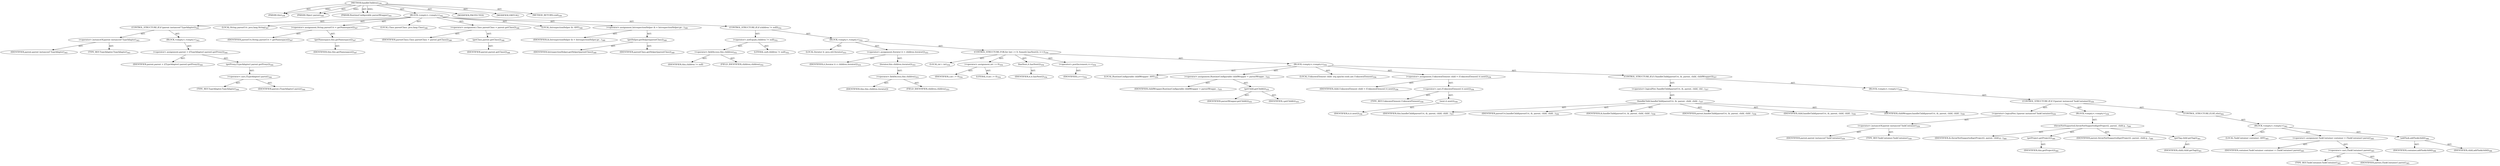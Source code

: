 digraph "handleChildren" {  
"111669149712" [label = <(METHOD,handleChildren)<SUB>339</SUB>> ]
"115964116997" [label = <(PARAM,this)<SUB>339</SUB>> ]
"115964117028" [label = <(PARAM,Object parent)<SUB>340</SUB>> ]
"115964117029" [label = <(PARAM,RuntimeConfigurable parentWrapper)<SUB>341</SUB>> ]
"25769803810" [label = <(BLOCK,&lt;empty&gt;,&lt;empty&gt;)<SUB>342</SUB>> ]
"47244640273" [label = <(CONTROL_STRUCTURE,IF,if (parent instanceof TypeAdapter))<SUB>343</SUB>> ]
"30064771176" [label = <(&lt;operator&gt;.instanceOf,parent instanceof TypeAdapter)<SUB>343</SUB>> ]
"68719476840" [label = <(IDENTIFIER,parent,parent instanceof TypeAdapter)<SUB>343</SUB>> ]
"180388626447" [label = <(TYPE_REF,TypeAdapter,TypeAdapter)<SUB>343</SUB>> ]
"25769803811" [label = <(BLOCK,&lt;empty&gt;,&lt;empty&gt;)<SUB>343</SUB>> ]
"30064771177" [label = <(&lt;operator&gt;.assignment,parent = ((TypeAdapter) parent).getProxy())<SUB>344</SUB>> ]
"68719476841" [label = <(IDENTIFIER,parent,parent = ((TypeAdapter) parent).getProxy())<SUB>344</SUB>> ]
"30064771178" [label = <(getProxy,(TypeAdapter) parent.getProxy())<SUB>344</SUB>> ]
"30064771179" [label = <(&lt;operator&gt;.cast,(TypeAdapter) parent)<SUB>344</SUB>> ]
"180388626448" [label = <(TYPE_REF,TypeAdapter,TypeAdapter)<SUB>344</SUB>> ]
"68719476842" [label = <(IDENTIFIER,parent,(TypeAdapter) parent)<SUB>344</SUB>> ]
"94489280515" [label = <(LOCAL,String parentUri: java.lang.String)<SUB>347</SUB>> ]
"30064771180" [label = <(&lt;operator&gt;.assignment,String parentUri = getNamespace())<SUB>347</SUB>> ]
"68719476843" [label = <(IDENTIFIER,parentUri,String parentUri = getNamespace())<SUB>347</SUB>> ]
"30064771181" [label = <(getNamespace,this.getNamespace())<SUB>347</SUB>> ]
"68719476752" [label = <(IDENTIFIER,this,this.getNamespace())<SUB>347</SUB>> ]
"94489280516" [label = <(LOCAL,Class parentClass: java.lang.Class)<SUB>348</SUB>> ]
"30064771182" [label = <(&lt;operator&gt;.assignment,Class parentClass = parent.getClass())<SUB>348</SUB>> ]
"68719476844" [label = <(IDENTIFIER,parentClass,Class parentClass = parent.getClass())<SUB>348</SUB>> ]
"30064771183" [label = <(getClass,parent.getClass())<SUB>348</SUB>> ]
"68719476845" [label = <(IDENTIFIER,parent,parent.getClass())<SUB>348</SUB>> ]
"94489280517" [label = <(LOCAL,IntrospectionHelper ih: ANY)<SUB>349</SUB>> ]
"30064771184" [label = <(&lt;operator&gt;.assignment,IntrospectionHelper ih = IntrospectionHelper.ge...)<SUB>349</SUB>> ]
"68719476846" [label = <(IDENTIFIER,ih,IntrospectionHelper ih = IntrospectionHelper.ge...)<SUB>349</SUB>> ]
"30064771185" [label = <(getHelper,getHelper(parentClass))<SUB>349</SUB>> ]
"68719476847" [label = <(IDENTIFIER,IntrospectionHelper,getHelper(parentClass))<SUB>349</SUB>> ]
"68719476848" [label = <(IDENTIFIER,parentClass,getHelper(parentClass))<SUB>349</SUB>> ]
"47244640274" [label = <(CONTROL_STRUCTURE,IF,if (children != null))<SUB>352</SUB>> ]
"30064771186" [label = <(&lt;operator&gt;.notEquals,children != null)<SUB>352</SUB>> ]
"30064771187" [label = <(&lt;operator&gt;.fieldAccess,this.children)<SUB>352</SUB>> ]
"68719476849" [label = <(IDENTIFIER,this,children != null)> ]
"55834574882" [label = <(FIELD_IDENTIFIER,children,children)<SUB>352</SUB>> ]
"90194313224" [label = <(LITERAL,null,children != null)<SUB>352</SUB>> ]
"25769803812" [label = <(BLOCK,&lt;empty&gt;,&lt;empty&gt;)<SUB>352</SUB>> ]
"94489280518" [label = <(LOCAL,Iterator it: java.util.Iterator)<SUB>353</SUB>> ]
"30064771188" [label = <(&lt;operator&gt;.assignment,Iterator it = children.iterator())<SUB>353</SUB>> ]
"68719476850" [label = <(IDENTIFIER,it,Iterator it = children.iterator())<SUB>353</SUB>> ]
"30064771189" [label = <(iterator,this.children.iterator())<SUB>353</SUB>> ]
"30064771190" [label = <(&lt;operator&gt;.fieldAccess,this.children)<SUB>353</SUB>> ]
"68719476851" [label = <(IDENTIFIER,this,this.children.iterator())> ]
"55834574883" [label = <(FIELD_IDENTIFIER,children,children)<SUB>353</SUB>> ]
"47244640275" [label = <(CONTROL_STRUCTURE,FOR,for (int i = 0; Some(it.hasNext()); i++))<SUB>354</SUB>> ]
"94489280519" [label = <(LOCAL,int i: int)<SUB>354</SUB>> ]
"30064771191" [label = <(&lt;operator&gt;.assignment,int i = 0)<SUB>354</SUB>> ]
"68719476852" [label = <(IDENTIFIER,i,int i = 0)<SUB>354</SUB>> ]
"90194313225" [label = <(LITERAL,0,int i = 0)<SUB>354</SUB>> ]
"30064771192" [label = <(hasNext,it.hasNext())<SUB>354</SUB>> ]
"68719476853" [label = <(IDENTIFIER,it,it.hasNext())<SUB>354</SUB>> ]
"30064771193" [label = <(&lt;operator&gt;.postIncrement,i++)<SUB>354</SUB>> ]
"68719476854" [label = <(IDENTIFIER,i,i++)<SUB>354</SUB>> ]
"25769803813" [label = <(BLOCK,&lt;empty&gt;,&lt;empty&gt;)<SUB>354</SUB>> ]
"94489280520" [label = <(LOCAL,RuntimeConfigurable childWrapper: ANY)<SUB>355</SUB>> ]
"30064771194" [label = <(&lt;operator&gt;.assignment,RuntimeConfigurable childWrapper = parentWrappe...)<SUB>355</SUB>> ]
"68719476855" [label = <(IDENTIFIER,childWrapper,RuntimeConfigurable childWrapper = parentWrappe...)<SUB>355</SUB>> ]
"30064771195" [label = <(getChild,getChild(i))<SUB>355</SUB>> ]
"68719476856" [label = <(IDENTIFIER,parentWrapper,getChild(i))<SUB>355</SUB>> ]
"68719476857" [label = <(IDENTIFIER,i,getChild(i))<SUB>355</SUB>> ]
"94489280521" [label = <(LOCAL,UnknownElement child: org.apache.tools.ant.UnknownElement)<SUB>356</SUB>> ]
"30064771196" [label = <(&lt;operator&gt;.assignment,UnknownElement child = (UnknownElement) it.next())<SUB>356</SUB>> ]
"68719476858" [label = <(IDENTIFIER,child,UnknownElement child = (UnknownElement) it.next())<SUB>356</SUB>> ]
"30064771197" [label = <(&lt;operator&gt;.cast,(UnknownElement) it.next())<SUB>356</SUB>> ]
"180388626449" [label = <(TYPE_REF,UnknownElement,UnknownElement)<SUB>356</SUB>> ]
"30064771198" [label = <(next,it.next())<SUB>356</SUB>> ]
"68719476859" [label = <(IDENTIFIER,it,it.next())<SUB>356</SUB>> ]
"47244640276" [label = <(CONTROL_STRUCTURE,IF,if (!handleChild(parentUri, ih, parent, child, childWrapper)))<SUB>357</SUB>> ]
"30064771199" [label = <(&lt;operator&gt;.logicalNot,!handleChild(parentUri, ih, parent, child, chil...)<SUB>357</SUB>> ]
"30064771200" [label = <(handleChild,handleChild(parentUri, ih, parent, child, child...)<SUB>357</SUB>> ]
"68719476753" [label = <(IDENTIFIER,this,handleChild(parentUri, ih, parent, child, child...)<SUB>357</SUB>> ]
"68719476860" [label = <(IDENTIFIER,parentUri,handleChild(parentUri, ih, parent, child, child...)<SUB>358</SUB>> ]
"68719476861" [label = <(IDENTIFIER,ih,handleChild(parentUri, ih, parent, child, child...)<SUB>358</SUB>> ]
"68719476862" [label = <(IDENTIFIER,parent,handleChild(parentUri, ih, parent, child, child...)<SUB>358</SUB>> ]
"68719476863" [label = <(IDENTIFIER,child,handleChild(parentUri, ih, parent, child, child...)<SUB>358</SUB>> ]
"68719476864" [label = <(IDENTIFIER,childWrapper,handleChild(parentUri, ih, parent, child, child...)<SUB>358</SUB>> ]
"25769803814" [label = <(BLOCK,&lt;empty&gt;,&lt;empty&gt;)<SUB>358</SUB>> ]
"47244640277" [label = <(CONTROL_STRUCTURE,IF,if (!(parent instanceof TaskContainer)))<SUB>359</SUB>> ]
"30064771201" [label = <(&lt;operator&gt;.logicalNot,!(parent instanceof TaskContainer))<SUB>359</SUB>> ]
"30064771202" [label = <(&lt;operator&gt;.instanceOf,parent instanceof TaskContainer)<SUB>359</SUB>> ]
"68719476865" [label = <(IDENTIFIER,parent,parent instanceof TaskContainer)<SUB>359</SUB>> ]
"180388626450" [label = <(TYPE_REF,TaskContainer,TaskContainer)<SUB>359</SUB>> ]
"25769803815" [label = <(BLOCK,&lt;empty&gt;,&lt;empty&gt;)<SUB>359</SUB>> ]
"30064771203" [label = <(throwNotSupported,throwNotSupported(getProject(), parent, child.g...)<SUB>360</SUB>> ]
"68719476866" [label = <(IDENTIFIER,ih,throwNotSupported(getProject(), parent, child.g...)<SUB>360</SUB>> ]
"30064771204" [label = <(getProject,getProject())<SUB>360</SUB>> ]
"68719476754" [label = <(IDENTIFIER,this,getProject())<SUB>360</SUB>> ]
"68719476867" [label = <(IDENTIFIER,parent,throwNotSupported(getProject(), parent, child.g...)<SUB>360</SUB>> ]
"30064771205" [label = <(getTag,child.getTag())<SUB>361</SUB>> ]
"68719476868" [label = <(IDENTIFIER,child,child.getTag())<SUB>361</SUB>> ]
"47244640278" [label = <(CONTROL_STRUCTURE,ELSE,else)<SUB>362</SUB>> ]
"25769803816" [label = <(BLOCK,&lt;empty&gt;,&lt;empty&gt;)<SUB>362</SUB>> ]
"94489280522" [label = <(LOCAL,TaskContainer container: ANY)<SUB>365</SUB>> ]
"30064771206" [label = <(&lt;operator&gt;.assignment,TaskContainer container = (TaskContainer) parent)<SUB>365</SUB>> ]
"68719476869" [label = <(IDENTIFIER,container,TaskContainer container = (TaskContainer) parent)<SUB>365</SUB>> ]
"30064771207" [label = <(&lt;operator&gt;.cast,(TaskContainer) parent)<SUB>365</SUB>> ]
"180388626451" [label = <(TYPE_REF,TaskContainer,TaskContainer)<SUB>365</SUB>> ]
"68719476870" [label = <(IDENTIFIER,parent,(TaskContainer) parent)<SUB>365</SUB>> ]
"30064771208" [label = <(addTask,addTask(child))<SUB>366</SUB>> ]
"68719476871" [label = <(IDENTIFIER,container,addTask(child))<SUB>366</SUB>> ]
"68719476872" [label = <(IDENTIFIER,child,addTask(child))<SUB>366</SUB>> ]
"133143986214" [label = <(MODIFIER,PROTECTED)> ]
"133143986215" [label = <(MODIFIER,VIRTUAL)> ]
"128849018896" [label = <(METHOD_RETURN,void)<SUB>339</SUB>> ]
  "111669149712" -> "115964116997"  [ label = "AST: "] 
  "111669149712" -> "115964117028"  [ label = "AST: "] 
  "111669149712" -> "115964117029"  [ label = "AST: "] 
  "111669149712" -> "25769803810"  [ label = "AST: "] 
  "111669149712" -> "133143986214"  [ label = "AST: "] 
  "111669149712" -> "133143986215"  [ label = "AST: "] 
  "111669149712" -> "128849018896"  [ label = "AST: "] 
  "25769803810" -> "47244640273"  [ label = "AST: "] 
  "25769803810" -> "94489280515"  [ label = "AST: "] 
  "25769803810" -> "30064771180"  [ label = "AST: "] 
  "25769803810" -> "94489280516"  [ label = "AST: "] 
  "25769803810" -> "30064771182"  [ label = "AST: "] 
  "25769803810" -> "94489280517"  [ label = "AST: "] 
  "25769803810" -> "30064771184"  [ label = "AST: "] 
  "25769803810" -> "47244640274"  [ label = "AST: "] 
  "47244640273" -> "30064771176"  [ label = "AST: "] 
  "47244640273" -> "25769803811"  [ label = "AST: "] 
  "30064771176" -> "68719476840"  [ label = "AST: "] 
  "30064771176" -> "180388626447"  [ label = "AST: "] 
  "25769803811" -> "30064771177"  [ label = "AST: "] 
  "30064771177" -> "68719476841"  [ label = "AST: "] 
  "30064771177" -> "30064771178"  [ label = "AST: "] 
  "30064771178" -> "30064771179"  [ label = "AST: "] 
  "30064771179" -> "180388626448"  [ label = "AST: "] 
  "30064771179" -> "68719476842"  [ label = "AST: "] 
  "30064771180" -> "68719476843"  [ label = "AST: "] 
  "30064771180" -> "30064771181"  [ label = "AST: "] 
  "30064771181" -> "68719476752"  [ label = "AST: "] 
  "30064771182" -> "68719476844"  [ label = "AST: "] 
  "30064771182" -> "30064771183"  [ label = "AST: "] 
  "30064771183" -> "68719476845"  [ label = "AST: "] 
  "30064771184" -> "68719476846"  [ label = "AST: "] 
  "30064771184" -> "30064771185"  [ label = "AST: "] 
  "30064771185" -> "68719476847"  [ label = "AST: "] 
  "30064771185" -> "68719476848"  [ label = "AST: "] 
  "47244640274" -> "30064771186"  [ label = "AST: "] 
  "47244640274" -> "25769803812"  [ label = "AST: "] 
  "30064771186" -> "30064771187"  [ label = "AST: "] 
  "30064771186" -> "90194313224"  [ label = "AST: "] 
  "30064771187" -> "68719476849"  [ label = "AST: "] 
  "30064771187" -> "55834574882"  [ label = "AST: "] 
  "25769803812" -> "94489280518"  [ label = "AST: "] 
  "25769803812" -> "30064771188"  [ label = "AST: "] 
  "25769803812" -> "47244640275"  [ label = "AST: "] 
  "30064771188" -> "68719476850"  [ label = "AST: "] 
  "30064771188" -> "30064771189"  [ label = "AST: "] 
  "30064771189" -> "30064771190"  [ label = "AST: "] 
  "30064771190" -> "68719476851"  [ label = "AST: "] 
  "30064771190" -> "55834574883"  [ label = "AST: "] 
  "47244640275" -> "94489280519"  [ label = "AST: "] 
  "47244640275" -> "30064771191"  [ label = "AST: "] 
  "47244640275" -> "30064771192"  [ label = "AST: "] 
  "47244640275" -> "30064771193"  [ label = "AST: "] 
  "47244640275" -> "25769803813"  [ label = "AST: "] 
  "30064771191" -> "68719476852"  [ label = "AST: "] 
  "30064771191" -> "90194313225"  [ label = "AST: "] 
  "30064771192" -> "68719476853"  [ label = "AST: "] 
  "30064771193" -> "68719476854"  [ label = "AST: "] 
  "25769803813" -> "94489280520"  [ label = "AST: "] 
  "25769803813" -> "30064771194"  [ label = "AST: "] 
  "25769803813" -> "94489280521"  [ label = "AST: "] 
  "25769803813" -> "30064771196"  [ label = "AST: "] 
  "25769803813" -> "47244640276"  [ label = "AST: "] 
  "30064771194" -> "68719476855"  [ label = "AST: "] 
  "30064771194" -> "30064771195"  [ label = "AST: "] 
  "30064771195" -> "68719476856"  [ label = "AST: "] 
  "30064771195" -> "68719476857"  [ label = "AST: "] 
  "30064771196" -> "68719476858"  [ label = "AST: "] 
  "30064771196" -> "30064771197"  [ label = "AST: "] 
  "30064771197" -> "180388626449"  [ label = "AST: "] 
  "30064771197" -> "30064771198"  [ label = "AST: "] 
  "30064771198" -> "68719476859"  [ label = "AST: "] 
  "47244640276" -> "30064771199"  [ label = "AST: "] 
  "47244640276" -> "25769803814"  [ label = "AST: "] 
  "30064771199" -> "30064771200"  [ label = "AST: "] 
  "30064771200" -> "68719476753"  [ label = "AST: "] 
  "30064771200" -> "68719476860"  [ label = "AST: "] 
  "30064771200" -> "68719476861"  [ label = "AST: "] 
  "30064771200" -> "68719476862"  [ label = "AST: "] 
  "30064771200" -> "68719476863"  [ label = "AST: "] 
  "30064771200" -> "68719476864"  [ label = "AST: "] 
  "25769803814" -> "47244640277"  [ label = "AST: "] 
  "47244640277" -> "30064771201"  [ label = "AST: "] 
  "47244640277" -> "25769803815"  [ label = "AST: "] 
  "47244640277" -> "47244640278"  [ label = "AST: "] 
  "30064771201" -> "30064771202"  [ label = "AST: "] 
  "30064771202" -> "68719476865"  [ label = "AST: "] 
  "30064771202" -> "180388626450"  [ label = "AST: "] 
  "25769803815" -> "30064771203"  [ label = "AST: "] 
  "30064771203" -> "68719476866"  [ label = "AST: "] 
  "30064771203" -> "30064771204"  [ label = "AST: "] 
  "30064771203" -> "68719476867"  [ label = "AST: "] 
  "30064771203" -> "30064771205"  [ label = "AST: "] 
  "30064771204" -> "68719476754"  [ label = "AST: "] 
  "30064771205" -> "68719476868"  [ label = "AST: "] 
  "47244640278" -> "25769803816"  [ label = "AST: "] 
  "25769803816" -> "94489280522"  [ label = "AST: "] 
  "25769803816" -> "30064771206"  [ label = "AST: "] 
  "25769803816" -> "30064771208"  [ label = "AST: "] 
  "30064771206" -> "68719476869"  [ label = "AST: "] 
  "30064771206" -> "30064771207"  [ label = "AST: "] 
  "30064771207" -> "180388626451"  [ label = "AST: "] 
  "30064771207" -> "68719476870"  [ label = "AST: "] 
  "30064771208" -> "68719476871"  [ label = "AST: "] 
  "30064771208" -> "68719476872"  [ label = "AST: "] 
  "111669149712" -> "115964116997"  [ label = "DDG: "] 
  "111669149712" -> "115964117028"  [ label = "DDG: "] 
  "111669149712" -> "115964117029"  [ label = "DDG: "] 
}
